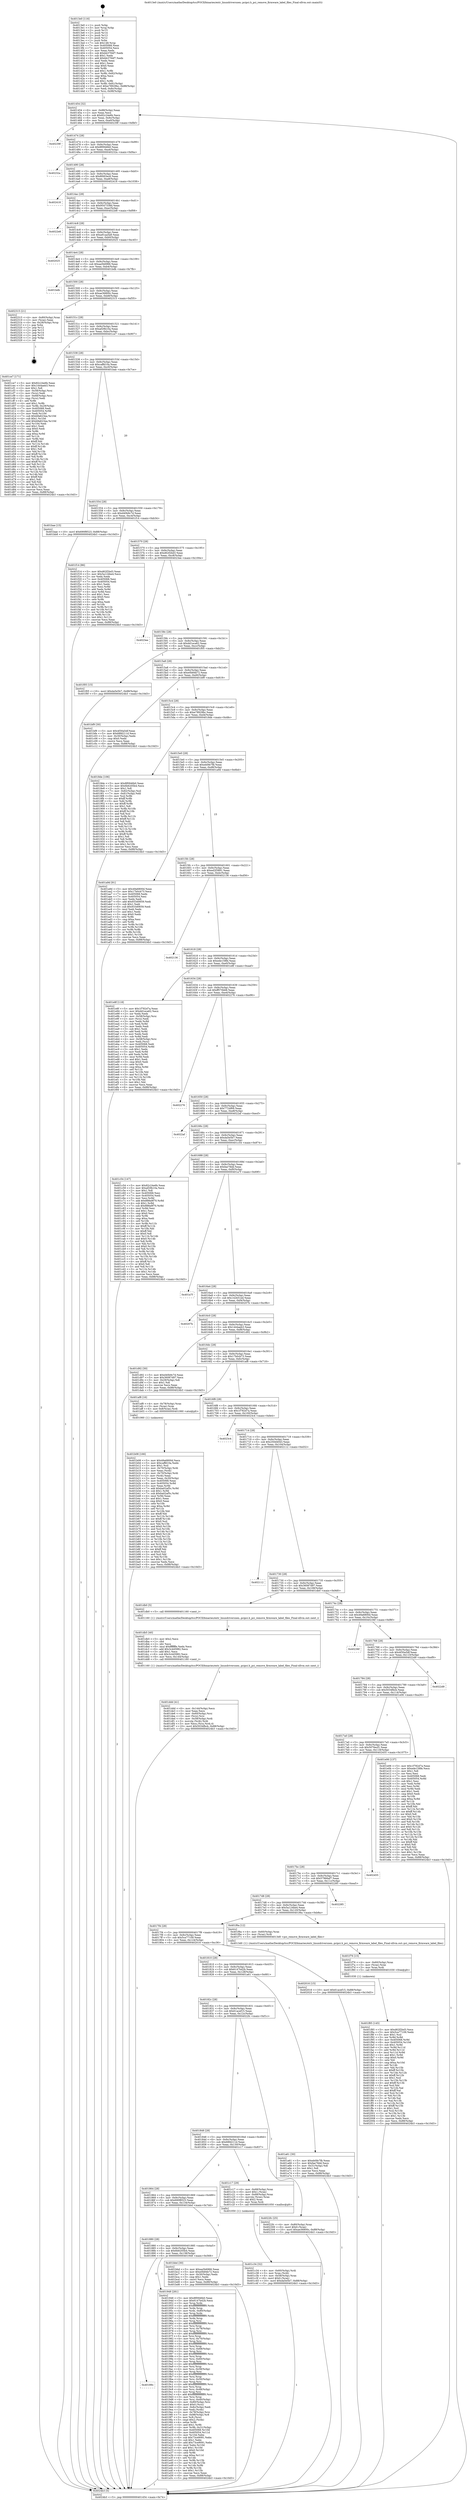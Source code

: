 digraph "0x4013e0" {
  label = "0x4013e0 (/mnt/c/Users/mathe/Desktop/tcc/POCII/binaries/extr_linuxdriversxen..pcipci.h_pci_remove_firmware_label_files_Final-ollvm.out::main(0))"
  labelloc = "t"
  node[shape=record]

  Entry [label="",width=0.3,height=0.3,shape=circle,fillcolor=black,style=filled]
  "0x401454" [label="{
     0x401454 [32]\l
     | [instrs]\l
     &nbsp;&nbsp;0x401454 \<+6\>: mov -0x88(%rbp),%eax\l
     &nbsp;&nbsp;0x40145a \<+2\>: mov %eax,%ecx\l
     &nbsp;&nbsp;0x40145c \<+6\>: sub $0x82c24e6b,%ecx\l
     &nbsp;&nbsp;0x401462 \<+6\>: mov %eax,-0x9c(%rbp)\l
     &nbsp;&nbsp;0x401468 \<+6\>: mov %ecx,-0xa0(%rbp)\l
     &nbsp;&nbsp;0x40146e \<+6\>: je 000000000040239f \<main+0xfbf\>\l
  }"]
  "0x40239f" [label="{
     0x40239f\l
  }", style=dashed]
  "0x401474" [label="{
     0x401474 [28]\l
     | [instrs]\l
     &nbsp;&nbsp;0x401474 \<+5\>: jmp 0000000000401479 \<main+0x99\>\l
     &nbsp;&nbsp;0x401479 \<+6\>: mov -0x9c(%rbp),%eax\l
     &nbsp;&nbsp;0x40147f \<+5\>: sub $0x8f0946b0,%eax\l
     &nbsp;&nbsp;0x401484 \<+6\>: mov %eax,-0xa4(%rbp)\l
     &nbsp;&nbsp;0x40148a \<+6\>: je 000000000040232a \<main+0xf4a\>\l
  }"]
  Exit [label="",width=0.3,height=0.3,shape=circle,fillcolor=black,style=filled,peripheries=2]
  "0x40232a" [label="{
     0x40232a\l
  }", style=dashed]
  "0x401490" [label="{
     0x401490 [28]\l
     | [instrs]\l
     &nbsp;&nbsp;0x401490 \<+5\>: jmp 0000000000401495 \<main+0xb5\>\l
     &nbsp;&nbsp;0x401495 \<+6\>: mov -0x9c(%rbp),%eax\l
     &nbsp;&nbsp;0x40149b \<+5\>: sub $0x8f493ec6,%eax\l
     &nbsp;&nbsp;0x4014a0 \<+6\>: mov %eax,-0xa8(%rbp)\l
     &nbsp;&nbsp;0x4014a6 \<+6\>: je 0000000000402418 \<main+0x1038\>\l
  }"]
  "0x401f85" [label="{
     0x401f85 [145]\l
     | [instrs]\l
     &nbsp;&nbsp;0x401f85 \<+5\>: mov $0xd62f2bd3,%ecx\l
     &nbsp;&nbsp;0x401f8a \<+5\>: mov $0x5ca77109,%edx\l
     &nbsp;&nbsp;0x401f8f \<+3\>: mov $0x1,%sil\l
     &nbsp;&nbsp;0x401f92 \<+3\>: xor %r8d,%r8d\l
     &nbsp;&nbsp;0x401f95 \<+8\>: mov 0x405068,%r9d\l
     &nbsp;&nbsp;0x401f9d \<+8\>: mov 0x405054,%r10d\l
     &nbsp;&nbsp;0x401fa5 \<+4\>: sub $0x1,%r8d\l
     &nbsp;&nbsp;0x401fa9 \<+3\>: mov %r9d,%r11d\l
     &nbsp;&nbsp;0x401fac \<+3\>: add %r8d,%r11d\l
     &nbsp;&nbsp;0x401faf \<+4\>: imul %r11d,%r9d\l
     &nbsp;&nbsp;0x401fb3 \<+4\>: and $0x1,%r9d\l
     &nbsp;&nbsp;0x401fb7 \<+4\>: cmp $0x0,%r9d\l
     &nbsp;&nbsp;0x401fbb \<+3\>: sete %bl\l
     &nbsp;&nbsp;0x401fbe \<+4\>: cmp $0xa,%r10d\l
     &nbsp;&nbsp;0x401fc2 \<+4\>: setl %r14b\l
     &nbsp;&nbsp;0x401fc6 \<+3\>: mov %bl,%r15b\l
     &nbsp;&nbsp;0x401fc9 \<+4\>: xor $0xff,%r15b\l
     &nbsp;&nbsp;0x401fcd \<+3\>: mov %r14b,%r12b\l
     &nbsp;&nbsp;0x401fd0 \<+4\>: xor $0xff,%r12b\l
     &nbsp;&nbsp;0x401fd4 \<+4\>: xor $0x1,%sil\l
     &nbsp;&nbsp;0x401fd8 \<+3\>: mov %r15b,%r13b\l
     &nbsp;&nbsp;0x401fdb \<+4\>: and $0xff,%r13b\l
     &nbsp;&nbsp;0x401fdf \<+3\>: and %sil,%bl\l
     &nbsp;&nbsp;0x401fe2 \<+3\>: mov %r12b,%al\l
     &nbsp;&nbsp;0x401fe5 \<+2\>: and $0xff,%al\l
     &nbsp;&nbsp;0x401fe7 \<+3\>: and %sil,%r14b\l
     &nbsp;&nbsp;0x401fea \<+3\>: or %bl,%r13b\l
     &nbsp;&nbsp;0x401fed \<+3\>: or %r14b,%al\l
     &nbsp;&nbsp;0x401ff0 \<+3\>: xor %al,%r13b\l
     &nbsp;&nbsp;0x401ff3 \<+3\>: or %r12b,%r15b\l
     &nbsp;&nbsp;0x401ff6 \<+4\>: xor $0xff,%r15b\l
     &nbsp;&nbsp;0x401ffa \<+4\>: or $0x1,%sil\l
     &nbsp;&nbsp;0x401ffe \<+3\>: and %sil,%r15b\l
     &nbsp;&nbsp;0x402001 \<+3\>: or %r15b,%r13b\l
     &nbsp;&nbsp;0x402004 \<+4\>: test $0x1,%r13b\l
     &nbsp;&nbsp;0x402008 \<+3\>: cmovne %edx,%ecx\l
     &nbsp;&nbsp;0x40200b \<+6\>: mov %ecx,-0x88(%rbp)\l
     &nbsp;&nbsp;0x402011 \<+5\>: jmp 00000000004024b3 \<main+0x10d3\>\l
  }"]
  "0x402418" [label="{
     0x402418\l
  }", style=dashed]
  "0x4014ac" [label="{
     0x4014ac [28]\l
     | [instrs]\l
     &nbsp;&nbsp;0x4014ac \<+5\>: jmp 00000000004014b1 \<main+0xd1\>\l
     &nbsp;&nbsp;0x4014b1 \<+6\>: mov -0x9c(%rbp),%eax\l
     &nbsp;&nbsp;0x4014b7 \<+5\>: sub $0x9547338d,%eax\l
     &nbsp;&nbsp;0x4014bc \<+6\>: mov %eax,-0xac(%rbp)\l
     &nbsp;&nbsp;0x4014c2 \<+6\>: je 00000000004022e8 \<main+0xf08\>\l
  }"]
  "0x401f76" [label="{
     0x401f76 [15]\l
     | [instrs]\l
     &nbsp;&nbsp;0x401f76 \<+4\>: mov -0x60(%rbp),%rax\l
     &nbsp;&nbsp;0x401f7a \<+3\>: mov (%rax),%rax\l
     &nbsp;&nbsp;0x401f7d \<+3\>: mov %rax,%rdi\l
     &nbsp;&nbsp;0x401f80 \<+5\>: call 0000000000401030 \<free@plt\>\l
     | [calls]\l
     &nbsp;&nbsp;0x401030 \{1\} (unknown)\l
  }"]
  "0x4022e8" [label="{
     0x4022e8\l
  }", style=dashed]
  "0x4014c8" [label="{
     0x4014c8 [28]\l
     | [instrs]\l
     &nbsp;&nbsp;0x4014c8 \<+5\>: jmp 00000000004014cd \<main+0xed\>\l
     &nbsp;&nbsp;0x4014cd \<+6\>: mov -0x9c(%rbp),%eax\l
     &nbsp;&nbsp;0x4014d3 \<+5\>: sub $0xa91aa5a9,%eax\l
     &nbsp;&nbsp;0x4014d8 \<+6\>: mov %eax,-0xb0(%rbp)\l
     &nbsp;&nbsp;0x4014de \<+6\>: je 0000000000402025 \<main+0xc45\>\l
  }"]
  "0x401ddd" [label="{
     0x401ddd [41]\l
     | [instrs]\l
     &nbsp;&nbsp;0x401ddd \<+6\>: mov -0x144(%rbp),%ecx\l
     &nbsp;&nbsp;0x401de3 \<+3\>: imul %eax,%ecx\l
     &nbsp;&nbsp;0x401de6 \<+4\>: mov -0x60(%rbp),%rsi\l
     &nbsp;&nbsp;0x401dea \<+3\>: mov (%rsi),%rsi\l
     &nbsp;&nbsp;0x401ded \<+4\>: mov -0x58(%rbp),%rdi\l
     &nbsp;&nbsp;0x401df1 \<+3\>: movslq (%rdi),%rdi\l
     &nbsp;&nbsp;0x401df4 \<+3\>: mov %ecx,(%rsi,%rdi,4)\l
     &nbsp;&nbsp;0x401df7 \<+10\>: movl $0x5034fbcb,-0x88(%rbp)\l
     &nbsp;&nbsp;0x401e01 \<+5\>: jmp 00000000004024b3 \<main+0x10d3\>\l
  }"]
  "0x402025" [label="{
     0x402025\l
  }", style=dashed]
  "0x4014e4" [label="{
     0x4014e4 [28]\l
     | [instrs]\l
     &nbsp;&nbsp;0x4014e4 \<+5\>: jmp 00000000004014e9 \<main+0x109\>\l
     &nbsp;&nbsp;0x4014e9 \<+6\>: mov -0x9c(%rbp),%eax\l
     &nbsp;&nbsp;0x4014ef \<+5\>: sub $0xaa5b6966,%eax\l
     &nbsp;&nbsp;0x4014f4 \<+6\>: mov %eax,-0xb4(%rbp)\l
     &nbsp;&nbsp;0x4014fa \<+6\>: je 0000000000401bdb \<main+0x7fb\>\l
  }"]
  "0x401db5" [label="{
     0x401db5 [40]\l
     | [instrs]\l
     &nbsp;&nbsp;0x401db5 \<+5\>: mov $0x2,%ecx\l
     &nbsp;&nbsp;0x401dba \<+1\>: cltd\l
     &nbsp;&nbsp;0x401dbb \<+2\>: idiv %ecx\l
     &nbsp;&nbsp;0x401dbd \<+6\>: imul $0xfffffffe,%edx,%ecx\l
     &nbsp;&nbsp;0x401dc3 \<+6\>: add $0x3c445982,%ecx\l
     &nbsp;&nbsp;0x401dc9 \<+3\>: add $0x1,%ecx\l
     &nbsp;&nbsp;0x401dcc \<+6\>: sub $0x3c445982,%ecx\l
     &nbsp;&nbsp;0x401dd2 \<+6\>: mov %ecx,-0x144(%rbp)\l
     &nbsp;&nbsp;0x401dd8 \<+5\>: call 0000000000401160 \<next_i\>\l
     | [calls]\l
     &nbsp;&nbsp;0x401160 \{1\} (/mnt/c/Users/mathe/Desktop/tcc/POCII/binaries/extr_linuxdriversxen..pcipci.h_pci_remove_firmware_label_files_Final-ollvm.out::next_i)\l
  }"]
  "0x401bdb" [label="{
     0x401bdb\l
  }", style=dashed]
  "0x401500" [label="{
     0x401500 [28]\l
     | [instrs]\l
     &nbsp;&nbsp;0x401500 \<+5\>: jmp 0000000000401505 \<main+0x125\>\l
     &nbsp;&nbsp;0x401505 \<+6\>: mov -0x9c(%rbp),%eax\l
     &nbsp;&nbsp;0x40150b \<+5\>: sub $0xae36800c,%eax\l
     &nbsp;&nbsp;0x401510 \<+6\>: mov %eax,-0xb8(%rbp)\l
     &nbsp;&nbsp;0x401516 \<+6\>: je 0000000000402315 \<main+0xf35\>\l
  }"]
  "0x401c34" [label="{
     0x401c34 [32]\l
     | [instrs]\l
     &nbsp;&nbsp;0x401c34 \<+4\>: mov -0x60(%rbp),%rdi\l
     &nbsp;&nbsp;0x401c38 \<+3\>: mov %rax,(%rdi)\l
     &nbsp;&nbsp;0x401c3b \<+4\>: mov -0x58(%rbp),%rax\l
     &nbsp;&nbsp;0x401c3f \<+6\>: movl $0x0,(%rax)\l
     &nbsp;&nbsp;0x401c45 \<+10\>: movl $0xda5e5b7,-0x88(%rbp)\l
     &nbsp;&nbsp;0x401c4f \<+5\>: jmp 00000000004024b3 \<main+0x10d3\>\l
  }"]
  "0x402315" [label="{
     0x402315 [21]\l
     | [instrs]\l
     &nbsp;&nbsp;0x402315 \<+4\>: mov -0x80(%rbp),%rax\l
     &nbsp;&nbsp;0x402319 \<+2\>: mov (%rax),%eax\l
     &nbsp;&nbsp;0x40231b \<+4\>: lea -0x28(%rbp),%rsp\l
     &nbsp;&nbsp;0x40231f \<+1\>: pop %rbx\l
     &nbsp;&nbsp;0x402320 \<+2\>: pop %r12\l
     &nbsp;&nbsp;0x402322 \<+2\>: pop %r13\l
     &nbsp;&nbsp;0x402324 \<+2\>: pop %r14\l
     &nbsp;&nbsp;0x402326 \<+2\>: pop %r15\l
     &nbsp;&nbsp;0x402328 \<+1\>: pop %rbp\l
     &nbsp;&nbsp;0x402329 \<+1\>: ret\l
  }"]
  "0x40151c" [label="{
     0x40151c [28]\l
     | [instrs]\l
     &nbsp;&nbsp;0x40151c \<+5\>: jmp 0000000000401521 \<main+0x141\>\l
     &nbsp;&nbsp;0x401521 \<+6\>: mov -0x9c(%rbp),%eax\l
     &nbsp;&nbsp;0x401527 \<+5\>: sub $0xaf29b10a,%eax\l
     &nbsp;&nbsp;0x40152c \<+6\>: mov %eax,-0xbc(%rbp)\l
     &nbsp;&nbsp;0x401532 \<+6\>: je 0000000000401ce7 \<main+0x907\>\l
  }"]
  "0x401b08" [label="{
     0x401b08 [166]\l
     | [instrs]\l
     &nbsp;&nbsp;0x401b08 \<+5\>: mov $0x49a6800d,%ecx\l
     &nbsp;&nbsp;0x401b0d \<+5\>: mov $0xcaffd10a,%edx\l
     &nbsp;&nbsp;0x401b12 \<+3\>: mov $0x1,%sil\l
     &nbsp;&nbsp;0x401b15 \<+4\>: mov -0x70(%rbp),%rdi\l
     &nbsp;&nbsp;0x401b19 \<+2\>: mov %eax,(%rdi)\l
     &nbsp;&nbsp;0x401b1b \<+4\>: mov -0x70(%rbp),%rdi\l
     &nbsp;&nbsp;0x401b1f \<+2\>: mov (%rdi),%eax\l
     &nbsp;&nbsp;0x401b21 \<+3\>: mov %eax,-0x30(%rbp)\l
     &nbsp;&nbsp;0x401b24 \<+7\>: mov 0x405068,%eax\l
     &nbsp;&nbsp;0x401b2b \<+8\>: mov 0x405054,%r8d\l
     &nbsp;&nbsp;0x401b33 \<+3\>: mov %eax,%r9d\l
     &nbsp;&nbsp;0x401b36 \<+7\>: add $0xba02af5c,%r9d\l
     &nbsp;&nbsp;0x401b3d \<+4\>: sub $0x1,%r9d\l
     &nbsp;&nbsp;0x401b41 \<+7\>: sub $0xba02af5c,%r9d\l
     &nbsp;&nbsp;0x401b48 \<+4\>: imul %r9d,%eax\l
     &nbsp;&nbsp;0x401b4c \<+3\>: and $0x1,%eax\l
     &nbsp;&nbsp;0x401b4f \<+3\>: cmp $0x0,%eax\l
     &nbsp;&nbsp;0x401b52 \<+4\>: sete %r10b\l
     &nbsp;&nbsp;0x401b56 \<+4\>: cmp $0xa,%r8d\l
     &nbsp;&nbsp;0x401b5a \<+4\>: setl %r11b\l
     &nbsp;&nbsp;0x401b5e \<+3\>: mov %r10b,%bl\l
     &nbsp;&nbsp;0x401b61 \<+3\>: xor $0xff,%bl\l
     &nbsp;&nbsp;0x401b64 \<+3\>: mov %r11b,%r14b\l
     &nbsp;&nbsp;0x401b67 \<+4\>: xor $0xff,%r14b\l
     &nbsp;&nbsp;0x401b6b \<+4\>: xor $0x0,%sil\l
     &nbsp;&nbsp;0x401b6f \<+3\>: mov %bl,%r15b\l
     &nbsp;&nbsp;0x401b72 \<+4\>: and $0x0,%r15b\l
     &nbsp;&nbsp;0x401b76 \<+3\>: and %sil,%r10b\l
     &nbsp;&nbsp;0x401b79 \<+3\>: mov %r14b,%r12b\l
     &nbsp;&nbsp;0x401b7c \<+4\>: and $0x0,%r12b\l
     &nbsp;&nbsp;0x401b80 \<+3\>: and %sil,%r11b\l
     &nbsp;&nbsp;0x401b83 \<+3\>: or %r10b,%r15b\l
     &nbsp;&nbsp;0x401b86 \<+3\>: or %r11b,%r12b\l
     &nbsp;&nbsp;0x401b89 \<+3\>: xor %r12b,%r15b\l
     &nbsp;&nbsp;0x401b8c \<+3\>: or %r14b,%bl\l
     &nbsp;&nbsp;0x401b8f \<+3\>: xor $0xff,%bl\l
     &nbsp;&nbsp;0x401b92 \<+4\>: or $0x0,%sil\l
     &nbsp;&nbsp;0x401b96 \<+3\>: and %sil,%bl\l
     &nbsp;&nbsp;0x401b99 \<+3\>: or %bl,%r15b\l
     &nbsp;&nbsp;0x401b9c \<+4\>: test $0x1,%r15b\l
     &nbsp;&nbsp;0x401ba0 \<+3\>: cmovne %edx,%ecx\l
     &nbsp;&nbsp;0x401ba3 \<+6\>: mov %ecx,-0x88(%rbp)\l
     &nbsp;&nbsp;0x401ba9 \<+5\>: jmp 00000000004024b3 \<main+0x10d3\>\l
  }"]
  "0x401ce7" [label="{
     0x401ce7 [171]\l
     | [instrs]\l
     &nbsp;&nbsp;0x401ce7 \<+5\>: mov $0x82c24e6b,%eax\l
     &nbsp;&nbsp;0x401cec \<+5\>: mov $0x1444aeb3,%ecx\l
     &nbsp;&nbsp;0x401cf1 \<+2\>: mov $0x1,%dl\l
     &nbsp;&nbsp;0x401cf3 \<+4\>: mov -0x58(%rbp),%rsi\l
     &nbsp;&nbsp;0x401cf7 \<+2\>: mov (%rsi),%edi\l
     &nbsp;&nbsp;0x401cf9 \<+4\>: mov -0x68(%rbp),%rsi\l
     &nbsp;&nbsp;0x401cfd \<+2\>: cmp (%rsi),%edi\l
     &nbsp;&nbsp;0x401cff \<+4\>: setl %r8b\l
     &nbsp;&nbsp;0x401d03 \<+4\>: and $0x1,%r8b\l
     &nbsp;&nbsp;0x401d07 \<+4\>: mov %r8b,-0x29(%rbp)\l
     &nbsp;&nbsp;0x401d0b \<+7\>: mov 0x405068,%edi\l
     &nbsp;&nbsp;0x401d12 \<+8\>: mov 0x405054,%r9d\l
     &nbsp;&nbsp;0x401d1a \<+3\>: mov %edi,%r10d\l
     &nbsp;&nbsp;0x401d1d \<+7\>: sub $0xb9a623ea,%r10d\l
     &nbsp;&nbsp;0x401d24 \<+4\>: sub $0x1,%r10d\l
     &nbsp;&nbsp;0x401d28 \<+7\>: add $0xb9a623ea,%r10d\l
     &nbsp;&nbsp;0x401d2f \<+4\>: imul %r10d,%edi\l
     &nbsp;&nbsp;0x401d33 \<+3\>: and $0x1,%edi\l
     &nbsp;&nbsp;0x401d36 \<+3\>: cmp $0x0,%edi\l
     &nbsp;&nbsp;0x401d39 \<+4\>: sete %r8b\l
     &nbsp;&nbsp;0x401d3d \<+4\>: cmp $0xa,%r9d\l
     &nbsp;&nbsp;0x401d41 \<+4\>: setl %r11b\l
     &nbsp;&nbsp;0x401d45 \<+3\>: mov %r8b,%bl\l
     &nbsp;&nbsp;0x401d48 \<+3\>: xor $0xff,%bl\l
     &nbsp;&nbsp;0x401d4b \<+3\>: mov %r11b,%r14b\l
     &nbsp;&nbsp;0x401d4e \<+4\>: xor $0xff,%r14b\l
     &nbsp;&nbsp;0x401d52 \<+3\>: xor $0x1,%dl\l
     &nbsp;&nbsp;0x401d55 \<+3\>: mov %bl,%r15b\l
     &nbsp;&nbsp;0x401d58 \<+4\>: and $0xff,%r15b\l
     &nbsp;&nbsp;0x401d5c \<+3\>: and %dl,%r8b\l
     &nbsp;&nbsp;0x401d5f \<+3\>: mov %r14b,%r12b\l
     &nbsp;&nbsp;0x401d62 \<+4\>: and $0xff,%r12b\l
     &nbsp;&nbsp;0x401d66 \<+3\>: and %dl,%r11b\l
     &nbsp;&nbsp;0x401d69 \<+3\>: or %r8b,%r15b\l
     &nbsp;&nbsp;0x401d6c \<+3\>: or %r11b,%r12b\l
     &nbsp;&nbsp;0x401d6f \<+3\>: xor %r12b,%r15b\l
     &nbsp;&nbsp;0x401d72 \<+3\>: or %r14b,%bl\l
     &nbsp;&nbsp;0x401d75 \<+3\>: xor $0xff,%bl\l
     &nbsp;&nbsp;0x401d78 \<+3\>: or $0x1,%dl\l
     &nbsp;&nbsp;0x401d7b \<+2\>: and %dl,%bl\l
     &nbsp;&nbsp;0x401d7d \<+3\>: or %bl,%r15b\l
     &nbsp;&nbsp;0x401d80 \<+4\>: test $0x1,%r15b\l
     &nbsp;&nbsp;0x401d84 \<+3\>: cmovne %ecx,%eax\l
     &nbsp;&nbsp;0x401d87 \<+6\>: mov %eax,-0x88(%rbp)\l
     &nbsp;&nbsp;0x401d8d \<+5\>: jmp 00000000004024b3 \<main+0x10d3\>\l
  }"]
  "0x401538" [label="{
     0x401538 [28]\l
     | [instrs]\l
     &nbsp;&nbsp;0x401538 \<+5\>: jmp 000000000040153d \<main+0x15d\>\l
     &nbsp;&nbsp;0x40153d \<+6\>: mov -0x9c(%rbp),%eax\l
     &nbsp;&nbsp;0x401543 \<+5\>: sub $0xcaffd10a,%eax\l
     &nbsp;&nbsp;0x401548 \<+6\>: mov %eax,-0xc0(%rbp)\l
     &nbsp;&nbsp;0x40154e \<+6\>: je 0000000000401bae \<main+0x7ce\>\l
  }"]
  "0x40189c" [label="{
     0x40189c\l
  }", style=dashed]
  "0x401bae" [label="{
     0x401bae [15]\l
     | [instrs]\l
     &nbsp;&nbsp;0x401bae \<+10\>: movl $0x690f8523,-0x88(%rbp)\l
     &nbsp;&nbsp;0x401bb8 \<+5\>: jmp 00000000004024b3 \<main+0x10d3\>\l
  }"]
  "0x401554" [label="{
     0x401554 [28]\l
     | [instrs]\l
     &nbsp;&nbsp;0x401554 \<+5\>: jmp 0000000000401559 \<main+0x179\>\l
     &nbsp;&nbsp;0x401559 \<+6\>: mov -0x9c(%rbp),%eax\l
     &nbsp;&nbsp;0x40155f \<+5\>: sub $0xd40b9c7d,%eax\l
     &nbsp;&nbsp;0x401564 \<+6\>: mov %eax,-0xc4(%rbp)\l
     &nbsp;&nbsp;0x40156a \<+6\>: je 0000000000401f14 \<main+0xb34\>\l
  }"]
  "0x401948" [label="{
     0x401948 [281]\l
     | [instrs]\l
     &nbsp;&nbsp;0x401948 \<+5\>: mov $0x8f0946b0,%eax\l
     &nbsp;&nbsp;0x40194d \<+5\>: mov $0x6147b42b,%ecx\l
     &nbsp;&nbsp;0x401952 \<+3\>: mov %rsp,%rdx\l
     &nbsp;&nbsp;0x401955 \<+4\>: add $0xfffffffffffffff0,%rdx\l
     &nbsp;&nbsp;0x401959 \<+3\>: mov %rdx,%rsp\l
     &nbsp;&nbsp;0x40195c \<+4\>: mov %rdx,-0x80(%rbp)\l
     &nbsp;&nbsp;0x401960 \<+3\>: mov %rsp,%rdx\l
     &nbsp;&nbsp;0x401963 \<+4\>: add $0xfffffffffffffff0,%rdx\l
     &nbsp;&nbsp;0x401967 \<+3\>: mov %rdx,%rsp\l
     &nbsp;&nbsp;0x40196a \<+3\>: mov %rsp,%rsi\l
     &nbsp;&nbsp;0x40196d \<+4\>: add $0xfffffffffffffff0,%rsi\l
     &nbsp;&nbsp;0x401971 \<+3\>: mov %rsi,%rsp\l
     &nbsp;&nbsp;0x401974 \<+4\>: mov %rsi,-0x78(%rbp)\l
     &nbsp;&nbsp;0x401978 \<+3\>: mov %rsp,%rsi\l
     &nbsp;&nbsp;0x40197b \<+4\>: add $0xfffffffffffffff0,%rsi\l
     &nbsp;&nbsp;0x40197f \<+3\>: mov %rsi,%rsp\l
     &nbsp;&nbsp;0x401982 \<+4\>: mov %rsi,-0x70(%rbp)\l
     &nbsp;&nbsp;0x401986 \<+3\>: mov %rsp,%rsi\l
     &nbsp;&nbsp;0x401989 \<+4\>: add $0xfffffffffffffff0,%rsi\l
     &nbsp;&nbsp;0x40198d \<+3\>: mov %rsi,%rsp\l
     &nbsp;&nbsp;0x401990 \<+4\>: mov %rsi,-0x68(%rbp)\l
     &nbsp;&nbsp;0x401994 \<+3\>: mov %rsp,%rsi\l
     &nbsp;&nbsp;0x401997 \<+4\>: add $0xfffffffffffffff0,%rsi\l
     &nbsp;&nbsp;0x40199b \<+3\>: mov %rsi,%rsp\l
     &nbsp;&nbsp;0x40199e \<+4\>: mov %rsi,-0x60(%rbp)\l
     &nbsp;&nbsp;0x4019a2 \<+3\>: mov %rsp,%rsi\l
     &nbsp;&nbsp;0x4019a5 \<+4\>: add $0xfffffffffffffff0,%rsi\l
     &nbsp;&nbsp;0x4019a9 \<+3\>: mov %rsi,%rsp\l
     &nbsp;&nbsp;0x4019ac \<+4\>: mov %rsi,-0x58(%rbp)\l
     &nbsp;&nbsp;0x4019b0 \<+3\>: mov %rsp,%rsi\l
     &nbsp;&nbsp;0x4019b3 \<+4\>: add $0xfffffffffffffff0,%rsi\l
     &nbsp;&nbsp;0x4019b7 \<+3\>: mov %rsi,%rsp\l
     &nbsp;&nbsp;0x4019ba \<+4\>: mov %rsi,-0x50(%rbp)\l
     &nbsp;&nbsp;0x4019be \<+3\>: mov %rsp,%rsi\l
     &nbsp;&nbsp;0x4019c1 \<+4\>: add $0xfffffffffffffff0,%rsi\l
     &nbsp;&nbsp;0x4019c5 \<+3\>: mov %rsi,%rsp\l
     &nbsp;&nbsp;0x4019c8 \<+4\>: mov %rsi,-0x48(%rbp)\l
     &nbsp;&nbsp;0x4019cc \<+3\>: mov %rsp,%rsi\l
     &nbsp;&nbsp;0x4019cf \<+4\>: add $0xfffffffffffffff0,%rsi\l
     &nbsp;&nbsp;0x4019d3 \<+3\>: mov %rsi,%rsp\l
     &nbsp;&nbsp;0x4019d6 \<+4\>: mov %rsi,-0x40(%rbp)\l
     &nbsp;&nbsp;0x4019da \<+4\>: mov -0x80(%rbp),%rsi\l
     &nbsp;&nbsp;0x4019de \<+6\>: movl $0x0,(%rsi)\l
     &nbsp;&nbsp;0x4019e4 \<+6\>: mov -0x8c(%rbp),%edi\l
     &nbsp;&nbsp;0x4019ea \<+2\>: mov %edi,(%rdx)\l
     &nbsp;&nbsp;0x4019ec \<+4\>: mov -0x78(%rbp),%rsi\l
     &nbsp;&nbsp;0x4019f0 \<+7\>: mov -0x98(%rbp),%r8\l
     &nbsp;&nbsp;0x4019f7 \<+3\>: mov %r8,(%rsi)\l
     &nbsp;&nbsp;0x4019fa \<+3\>: cmpl $0x2,(%rdx)\l
     &nbsp;&nbsp;0x4019fd \<+4\>: setne %r9b\l
     &nbsp;&nbsp;0x401a01 \<+4\>: and $0x1,%r9b\l
     &nbsp;&nbsp;0x401a05 \<+4\>: mov %r9b,-0x31(%rbp)\l
     &nbsp;&nbsp;0x401a09 \<+8\>: mov 0x405068,%r10d\l
     &nbsp;&nbsp;0x401a11 \<+8\>: mov 0x405054,%r11d\l
     &nbsp;&nbsp;0x401a19 \<+3\>: mov %r10d,%ebx\l
     &nbsp;&nbsp;0x401a1c \<+6\>: sub $0x73ce9091,%ebx\l
     &nbsp;&nbsp;0x401a22 \<+3\>: sub $0x1,%ebx\l
     &nbsp;&nbsp;0x401a25 \<+6\>: add $0x73ce9091,%ebx\l
     &nbsp;&nbsp;0x401a2b \<+4\>: imul %ebx,%r10d\l
     &nbsp;&nbsp;0x401a2f \<+4\>: and $0x1,%r10d\l
     &nbsp;&nbsp;0x401a33 \<+4\>: cmp $0x0,%r10d\l
     &nbsp;&nbsp;0x401a37 \<+4\>: sete %r9b\l
     &nbsp;&nbsp;0x401a3b \<+4\>: cmp $0xa,%r11d\l
     &nbsp;&nbsp;0x401a3f \<+4\>: setl %r14b\l
     &nbsp;&nbsp;0x401a43 \<+3\>: mov %r9b,%r15b\l
     &nbsp;&nbsp;0x401a46 \<+3\>: and %r14b,%r15b\l
     &nbsp;&nbsp;0x401a49 \<+3\>: xor %r14b,%r9b\l
     &nbsp;&nbsp;0x401a4c \<+3\>: or %r9b,%r15b\l
     &nbsp;&nbsp;0x401a4f \<+4\>: test $0x1,%r15b\l
     &nbsp;&nbsp;0x401a53 \<+3\>: cmovne %ecx,%eax\l
     &nbsp;&nbsp;0x401a56 \<+6\>: mov %eax,-0x88(%rbp)\l
     &nbsp;&nbsp;0x401a5c \<+5\>: jmp 00000000004024b3 \<main+0x10d3\>\l
  }"]
  "0x401f14" [label="{
     0x401f14 [86]\l
     | [instrs]\l
     &nbsp;&nbsp;0x401f14 \<+5\>: mov $0xd62f2bd3,%eax\l
     &nbsp;&nbsp;0x401f19 \<+5\>: mov $0x5a124be4,%ecx\l
     &nbsp;&nbsp;0x401f1e \<+2\>: xor %edx,%edx\l
     &nbsp;&nbsp;0x401f20 \<+7\>: mov 0x405068,%esi\l
     &nbsp;&nbsp;0x401f27 \<+7\>: mov 0x405054,%edi\l
     &nbsp;&nbsp;0x401f2e \<+3\>: sub $0x1,%edx\l
     &nbsp;&nbsp;0x401f31 \<+3\>: mov %esi,%r8d\l
     &nbsp;&nbsp;0x401f34 \<+3\>: add %edx,%r8d\l
     &nbsp;&nbsp;0x401f37 \<+4\>: imul %r8d,%esi\l
     &nbsp;&nbsp;0x401f3b \<+3\>: and $0x1,%esi\l
     &nbsp;&nbsp;0x401f3e \<+3\>: cmp $0x0,%esi\l
     &nbsp;&nbsp;0x401f41 \<+4\>: sete %r9b\l
     &nbsp;&nbsp;0x401f45 \<+3\>: cmp $0xa,%edi\l
     &nbsp;&nbsp;0x401f48 \<+4\>: setl %r10b\l
     &nbsp;&nbsp;0x401f4c \<+3\>: mov %r9b,%r11b\l
     &nbsp;&nbsp;0x401f4f \<+3\>: and %r10b,%r11b\l
     &nbsp;&nbsp;0x401f52 \<+3\>: xor %r10b,%r9b\l
     &nbsp;&nbsp;0x401f55 \<+3\>: or %r9b,%r11b\l
     &nbsp;&nbsp;0x401f58 \<+4\>: test $0x1,%r11b\l
     &nbsp;&nbsp;0x401f5c \<+3\>: cmovne %ecx,%eax\l
     &nbsp;&nbsp;0x401f5f \<+6\>: mov %eax,-0x88(%rbp)\l
     &nbsp;&nbsp;0x401f65 \<+5\>: jmp 00000000004024b3 \<main+0x10d3\>\l
  }"]
  "0x401570" [label="{
     0x401570 [28]\l
     | [instrs]\l
     &nbsp;&nbsp;0x401570 \<+5\>: jmp 0000000000401575 \<main+0x195\>\l
     &nbsp;&nbsp;0x401575 \<+6\>: mov -0x9c(%rbp),%eax\l
     &nbsp;&nbsp;0x40157b \<+5\>: sub $0xd62f2bd3,%eax\l
     &nbsp;&nbsp;0x401580 \<+6\>: mov %eax,-0xc8(%rbp)\l
     &nbsp;&nbsp;0x401586 \<+6\>: je 00000000004023ee \<main+0x100e\>\l
  }"]
  "0x401880" [label="{
     0x401880 [28]\l
     | [instrs]\l
     &nbsp;&nbsp;0x401880 \<+5\>: jmp 0000000000401885 \<main+0x4a5\>\l
     &nbsp;&nbsp;0x401885 \<+6\>: mov -0x9c(%rbp),%eax\l
     &nbsp;&nbsp;0x40188b \<+5\>: sub $0x6b6205b4,%eax\l
     &nbsp;&nbsp;0x401890 \<+6\>: mov %eax,-0x138(%rbp)\l
     &nbsp;&nbsp;0x401896 \<+6\>: je 0000000000401948 \<main+0x568\>\l
  }"]
  "0x4023ee" [label="{
     0x4023ee\l
  }", style=dashed]
  "0x40158c" [label="{
     0x40158c [28]\l
     | [instrs]\l
     &nbsp;&nbsp;0x40158c \<+5\>: jmp 0000000000401591 \<main+0x1b1\>\l
     &nbsp;&nbsp;0x401591 \<+6\>: mov -0x9c(%rbp),%eax\l
     &nbsp;&nbsp;0x401597 \<+5\>: sub $0xdd1eca62,%eax\l
     &nbsp;&nbsp;0x40159c \<+6\>: mov %eax,-0xcc(%rbp)\l
     &nbsp;&nbsp;0x4015a2 \<+6\>: je 0000000000401f05 \<main+0xb25\>\l
  }"]
  "0x401bbd" [label="{
     0x401bbd [30]\l
     | [instrs]\l
     &nbsp;&nbsp;0x401bbd \<+5\>: mov $0xaa5b6966,%eax\l
     &nbsp;&nbsp;0x401bc2 \<+5\>: mov $0xe0b84b72,%ecx\l
     &nbsp;&nbsp;0x401bc7 \<+3\>: mov -0x30(%rbp),%edx\l
     &nbsp;&nbsp;0x401bca \<+3\>: cmp $0x1,%edx\l
     &nbsp;&nbsp;0x401bcd \<+3\>: cmovl %ecx,%eax\l
     &nbsp;&nbsp;0x401bd0 \<+6\>: mov %eax,-0x88(%rbp)\l
     &nbsp;&nbsp;0x401bd6 \<+5\>: jmp 00000000004024b3 \<main+0x10d3\>\l
  }"]
  "0x401f05" [label="{
     0x401f05 [15]\l
     | [instrs]\l
     &nbsp;&nbsp;0x401f05 \<+10\>: movl $0xda5e5b7,-0x88(%rbp)\l
     &nbsp;&nbsp;0x401f0f \<+5\>: jmp 00000000004024b3 \<main+0x10d3\>\l
  }"]
  "0x4015a8" [label="{
     0x4015a8 [28]\l
     | [instrs]\l
     &nbsp;&nbsp;0x4015a8 \<+5\>: jmp 00000000004015ad \<main+0x1cd\>\l
     &nbsp;&nbsp;0x4015ad \<+6\>: mov -0x9c(%rbp),%eax\l
     &nbsp;&nbsp;0x4015b3 \<+5\>: sub $0xe0b84b72,%eax\l
     &nbsp;&nbsp;0x4015b8 \<+6\>: mov %eax,-0xd0(%rbp)\l
     &nbsp;&nbsp;0x4015be \<+6\>: je 0000000000401bf9 \<main+0x819\>\l
  }"]
  "0x401864" [label="{
     0x401864 [28]\l
     | [instrs]\l
     &nbsp;&nbsp;0x401864 \<+5\>: jmp 0000000000401869 \<main+0x489\>\l
     &nbsp;&nbsp;0x401869 \<+6\>: mov -0x9c(%rbp),%eax\l
     &nbsp;&nbsp;0x40186f \<+5\>: sub $0x690f8523,%eax\l
     &nbsp;&nbsp;0x401874 \<+6\>: mov %eax,-0x134(%rbp)\l
     &nbsp;&nbsp;0x40187a \<+6\>: je 0000000000401bbd \<main+0x7dd\>\l
  }"]
  "0x401bf9" [label="{
     0x401bf9 [30]\l
     | [instrs]\l
     &nbsp;&nbsp;0x401bf9 \<+5\>: mov $0x4f30a5df,%eax\l
     &nbsp;&nbsp;0x401bfe \<+5\>: mov $0x68fd211d,%ecx\l
     &nbsp;&nbsp;0x401c03 \<+3\>: mov -0x30(%rbp),%edx\l
     &nbsp;&nbsp;0x401c06 \<+3\>: cmp $0x0,%edx\l
     &nbsp;&nbsp;0x401c09 \<+3\>: cmove %ecx,%eax\l
     &nbsp;&nbsp;0x401c0c \<+6\>: mov %eax,-0x88(%rbp)\l
     &nbsp;&nbsp;0x401c12 \<+5\>: jmp 00000000004024b3 \<main+0x10d3\>\l
  }"]
  "0x4015c4" [label="{
     0x4015c4 [28]\l
     | [instrs]\l
     &nbsp;&nbsp;0x4015c4 \<+5\>: jmp 00000000004015c9 \<main+0x1e9\>\l
     &nbsp;&nbsp;0x4015c9 \<+6\>: mov -0x9c(%rbp),%eax\l
     &nbsp;&nbsp;0x4015cf \<+5\>: sub $0xe78929bc,%eax\l
     &nbsp;&nbsp;0x4015d4 \<+6\>: mov %eax,-0xd4(%rbp)\l
     &nbsp;&nbsp;0x4015da \<+6\>: je 00000000004018de \<main+0x4fe\>\l
  }"]
  "0x401c17" [label="{
     0x401c17 [29]\l
     | [instrs]\l
     &nbsp;&nbsp;0x401c17 \<+4\>: mov -0x68(%rbp),%rax\l
     &nbsp;&nbsp;0x401c1b \<+6\>: movl $0x1,(%rax)\l
     &nbsp;&nbsp;0x401c21 \<+4\>: mov -0x68(%rbp),%rax\l
     &nbsp;&nbsp;0x401c25 \<+3\>: movslq (%rax),%rax\l
     &nbsp;&nbsp;0x401c28 \<+4\>: shl $0x2,%rax\l
     &nbsp;&nbsp;0x401c2c \<+3\>: mov %rax,%rdi\l
     &nbsp;&nbsp;0x401c2f \<+5\>: call 0000000000401050 \<malloc@plt\>\l
     | [calls]\l
     &nbsp;&nbsp;0x401050 \{1\} (unknown)\l
  }"]
  "0x4018de" [label="{
     0x4018de [106]\l
     | [instrs]\l
     &nbsp;&nbsp;0x4018de \<+5\>: mov $0x8f0946b0,%eax\l
     &nbsp;&nbsp;0x4018e3 \<+5\>: mov $0x6b6205b4,%ecx\l
     &nbsp;&nbsp;0x4018e8 \<+2\>: mov $0x1,%dl\l
     &nbsp;&nbsp;0x4018ea \<+7\>: mov -0x82(%rbp),%sil\l
     &nbsp;&nbsp;0x4018f1 \<+7\>: mov -0x81(%rbp),%dil\l
     &nbsp;&nbsp;0x4018f8 \<+3\>: mov %sil,%r8b\l
     &nbsp;&nbsp;0x4018fb \<+4\>: xor $0xff,%r8b\l
     &nbsp;&nbsp;0x4018ff \<+3\>: mov %dil,%r9b\l
     &nbsp;&nbsp;0x401902 \<+4\>: xor $0xff,%r9b\l
     &nbsp;&nbsp;0x401906 \<+3\>: xor $0x1,%dl\l
     &nbsp;&nbsp;0x401909 \<+3\>: mov %r8b,%r10b\l
     &nbsp;&nbsp;0x40190c \<+4\>: and $0xff,%r10b\l
     &nbsp;&nbsp;0x401910 \<+3\>: and %dl,%sil\l
     &nbsp;&nbsp;0x401913 \<+3\>: mov %r9b,%r11b\l
     &nbsp;&nbsp;0x401916 \<+4\>: and $0xff,%r11b\l
     &nbsp;&nbsp;0x40191a \<+3\>: and %dl,%dil\l
     &nbsp;&nbsp;0x40191d \<+3\>: or %sil,%r10b\l
     &nbsp;&nbsp;0x401920 \<+3\>: or %dil,%r11b\l
     &nbsp;&nbsp;0x401923 \<+3\>: xor %r11b,%r10b\l
     &nbsp;&nbsp;0x401926 \<+3\>: or %r9b,%r8b\l
     &nbsp;&nbsp;0x401929 \<+4\>: xor $0xff,%r8b\l
     &nbsp;&nbsp;0x40192d \<+3\>: or $0x1,%dl\l
     &nbsp;&nbsp;0x401930 \<+3\>: and %dl,%r8b\l
     &nbsp;&nbsp;0x401933 \<+3\>: or %r8b,%r10b\l
     &nbsp;&nbsp;0x401936 \<+4\>: test $0x1,%r10b\l
     &nbsp;&nbsp;0x40193a \<+3\>: cmovne %ecx,%eax\l
     &nbsp;&nbsp;0x40193d \<+6\>: mov %eax,-0x88(%rbp)\l
     &nbsp;&nbsp;0x401943 \<+5\>: jmp 00000000004024b3 \<main+0x10d3\>\l
  }"]
  "0x4015e0" [label="{
     0x4015e0 [28]\l
     | [instrs]\l
     &nbsp;&nbsp;0x4015e0 \<+5\>: jmp 00000000004015e5 \<main+0x205\>\l
     &nbsp;&nbsp;0x4015e5 \<+6\>: mov -0x9c(%rbp),%eax\l
     &nbsp;&nbsp;0x4015eb \<+5\>: sub $0xeb0fe7fb,%eax\l
     &nbsp;&nbsp;0x4015f0 \<+6\>: mov %eax,-0xd8(%rbp)\l
     &nbsp;&nbsp;0x4015f6 \<+6\>: je 0000000000401a9d \<main+0x6bd\>\l
  }"]
  "0x4024b3" [label="{
     0x4024b3 [5]\l
     | [instrs]\l
     &nbsp;&nbsp;0x4024b3 \<+5\>: jmp 0000000000401454 \<main+0x74\>\l
  }"]
  "0x4013e0" [label="{
     0x4013e0 [116]\l
     | [instrs]\l
     &nbsp;&nbsp;0x4013e0 \<+1\>: push %rbp\l
     &nbsp;&nbsp;0x4013e1 \<+3\>: mov %rsp,%rbp\l
     &nbsp;&nbsp;0x4013e4 \<+2\>: push %r15\l
     &nbsp;&nbsp;0x4013e6 \<+2\>: push %r14\l
     &nbsp;&nbsp;0x4013e8 \<+2\>: push %r13\l
     &nbsp;&nbsp;0x4013ea \<+2\>: push %r12\l
     &nbsp;&nbsp;0x4013ec \<+1\>: push %rbx\l
     &nbsp;&nbsp;0x4013ed \<+7\>: sub $0x148,%rsp\l
     &nbsp;&nbsp;0x4013f4 \<+7\>: mov 0x405068,%eax\l
     &nbsp;&nbsp;0x4013fb \<+7\>: mov 0x405054,%ecx\l
     &nbsp;&nbsp;0x401402 \<+2\>: mov %eax,%edx\l
     &nbsp;&nbsp;0x401404 \<+6\>: sub $0xbb3794f7,%edx\l
     &nbsp;&nbsp;0x40140a \<+3\>: sub $0x1,%edx\l
     &nbsp;&nbsp;0x40140d \<+6\>: add $0xbb3794f7,%edx\l
     &nbsp;&nbsp;0x401413 \<+3\>: imul %edx,%eax\l
     &nbsp;&nbsp;0x401416 \<+3\>: and $0x1,%eax\l
     &nbsp;&nbsp;0x401419 \<+3\>: cmp $0x0,%eax\l
     &nbsp;&nbsp;0x40141c \<+4\>: sete %r8b\l
     &nbsp;&nbsp;0x401420 \<+4\>: and $0x1,%r8b\l
     &nbsp;&nbsp;0x401424 \<+7\>: mov %r8b,-0x82(%rbp)\l
     &nbsp;&nbsp;0x40142b \<+3\>: cmp $0xa,%ecx\l
     &nbsp;&nbsp;0x40142e \<+4\>: setl %r8b\l
     &nbsp;&nbsp;0x401432 \<+4\>: and $0x1,%r8b\l
     &nbsp;&nbsp;0x401436 \<+7\>: mov %r8b,-0x81(%rbp)\l
     &nbsp;&nbsp;0x40143d \<+10\>: movl $0xe78929bc,-0x88(%rbp)\l
     &nbsp;&nbsp;0x401447 \<+6\>: mov %edi,-0x8c(%rbp)\l
     &nbsp;&nbsp;0x40144d \<+7\>: mov %rsi,-0x98(%rbp)\l
  }"]
  "0x401848" [label="{
     0x401848 [28]\l
     | [instrs]\l
     &nbsp;&nbsp;0x401848 \<+5\>: jmp 000000000040184d \<main+0x46d\>\l
     &nbsp;&nbsp;0x40184d \<+6\>: mov -0x9c(%rbp),%eax\l
     &nbsp;&nbsp;0x401853 \<+5\>: sub $0x68fd211d,%eax\l
     &nbsp;&nbsp;0x401858 \<+6\>: mov %eax,-0x130(%rbp)\l
     &nbsp;&nbsp;0x40185e \<+6\>: je 0000000000401c17 \<main+0x837\>\l
  }"]
  "0x401a9d" [label="{
     0x401a9d [91]\l
     | [instrs]\l
     &nbsp;&nbsp;0x401a9d \<+5\>: mov $0x49a6800d,%eax\l
     &nbsp;&nbsp;0x401aa2 \<+5\>: mov $0x17b0cb73,%ecx\l
     &nbsp;&nbsp;0x401aa7 \<+7\>: mov 0x405068,%edx\l
     &nbsp;&nbsp;0x401aae \<+7\>: mov 0x405054,%esi\l
     &nbsp;&nbsp;0x401ab5 \<+2\>: mov %edx,%edi\l
     &nbsp;&nbsp;0x401ab7 \<+6\>: add $0x933d0659,%edi\l
     &nbsp;&nbsp;0x401abd \<+3\>: sub $0x1,%edi\l
     &nbsp;&nbsp;0x401ac0 \<+6\>: sub $0x933d0659,%edi\l
     &nbsp;&nbsp;0x401ac6 \<+3\>: imul %edi,%edx\l
     &nbsp;&nbsp;0x401ac9 \<+3\>: and $0x1,%edx\l
     &nbsp;&nbsp;0x401acc \<+3\>: cmp $0x0,%edx\l
     &nbsp;&nbsp;0x401acf \<+4\>: sete %r8b\l
     &nbsp;&nbsp;0x401ad3 \<+3\>: cmp $0xa,%esi\l
     &nbsp;&nbsp;0x401ad6 \<+4\>: setl %r9b\l
     &nbsp;&nbsp;0x401ada \<+3\>: mov %r8b,%r10b\l
     &nbsp;&nbsp;0x401add \<+3\>: and %r9b,%r10b\l
     &nbsp;&nbsp;0x401ae0 \<+3\>: xor %r9b,%r8b\l
     &nbsp;&nbsp;0x401ae3 \<+3\>: or %r8b,%r10b\l
     &nbsp;&nbsp;0x401ae6 \<+4\>: test $0x1,%r10b\l
     &nbsp;&nbsp;0x401aea \<+3\>: cmovne %ecx,%eax\l
     &nbsp;&nbsp;0x401aed \<+6\>: mov %eax,-0x88(%rbp)\l
     &nbsp;&nbsp;0x401af3 \<+5\>: jmp 00000000004024b3 \<main+0x10d3\>\l
  }"]
  "0x4015fc" [label="{
     0x4015fc [28]\l
     | [instrs]\l
     &nbsp;&nbsp;0x4015fc \<+5\>: jmp 0000000000401601 \<main+0x221\>\l
     &nbsp;&nbsp;0x401601 \<+6\>: mov -0x9c(%rbp),%eax\l
     &nbsp;&nbsp;0x401607 \<+5\>: sub $0xed2f3891,%eax\l
     &nbsp;&nbsp;0x40160c \<+6\>: mov %eax,-0xdc(%rbp)\l
     &nbsp;&nbsp;0x401612 \<+6\>: je 0000000000402136 \<main+0xd56\>\l
  }"]
  "0x4022fc" [label="{
     0x4022fc [25]\l
     | [instrs]\l
     &nbsp;&nbsp;0x4022fc \<+4\>: mov -0x80(%rbp),%rax\l
     &nbsp;&nbsp;0x402300 \<+6\>: movl $0x0,(%rax)\l
     &nbsp;&nbsp;0x402306 \<+10\>: movl $0xae36800c,-0x88(%rbp)\l
     &nbsp;&nbsp;0x402310 \<+5\>: jmp 00000000004024b3 \<main+0x10d3\>\l
  }"]
  "0x402136" [label="{
     0x402136\l
  }", style=dashed]
  "0x401618" [label="{
     0x401618 [28]\l
     | [instrs]\l
     &nbsp;&nbsp;0x401618 \<+5\>: jmp 000000000040161d \<main+0x23d\>\l
     &nbsp;&nbsp;0x40161d \<+6\>: mov -0x9c(%rbp),%eax\l
     &nbsp;&nbsp;0x401623 \<+5\>: sub $0xede158fe,%eax\l
     &nbsp;&nbsp;0x401628 \<+6\>: mov %eax,-0xe0(%rbp)\l
     &nbsp;&nbsp;0x40162e \<+6\>: je 0000000000401e8f \<main+0xaaf\>\l
  }"]
  "0x40182c" [label="{
     0x40182c [28]\l
     | [instrs]\l
     &nbsp;&nbsp;0x40182c \<+5\>: jmp 0000000000401831 \<main+0x451\>\l
     &nbsp;&nbsp;0x401831 \<+6\>: mov -0x9c(%rbp),%eax\l
     &nbsp;&nbsp;0x401837 \<+5\>: sub $0x61acef15,%eax\l
     &nbsp;&nbsp;0x40183c \<+6\>: mov %eax,-0x12c(%rbp)\l
     &nbsp;&nbsp;0x401842 \<+6\>: je 00000000004022fc \<main+0xf1c\>\l
  }"]
  "0x401e8f" [label="{
     0x401e8f [118]\l
     | [instrs]\l
     &nbsp;&nbsp;0x401e8f \<+5\>: mov $0x1f782d7a,%eax\l
     &nbsp;&nbsp;0x401e94 \<+5\>: mov $0xdd1eca62,%ecx\l
     &nbsp;&nbsp;0x401e99 \<+2\>: xor %edx,%edx\l
     &nbsp;&nbsp;0x401e9b \<+4\>: mov -0x58(%rbp),%rsi\l
     &nbsp;&nbsp;0x401e9f \<+2\>: mov (%rsi),%edi\l
     &nbsp;&nbsp;0x401ea1 \<+3\>: mov %edx,%r8d\l
     &nbsp;&nbsp;0x401ea4 \<+3\>: sub %edi,%r8d\l
     &nbsp;&nbsp;0x401ea7 \<+2\>: mov %edx,%edi\l
     &nbsp;&nbsp;0x401ea9 \<+3\>: sub $0x1,%edi\l
     &nbsp;&nbsp;0x401eac \<+3\>: add %edi,%r8d\l
     &nbsp;&nbsp;0x401eaf \<+2\>: mov %edx,%edi\l
     &nbsp;&nbsp;0x401eb1 \<+3\>: sub %r8d,%edi\l
     &nbsp;&nbsp;0x401eb4 \<+4\>: mov -0x58(%rbp),%rsi\l
     &nbsp;&nbsp;0x401eb8 \<+2\>: mov %edi,(%rsi)\l
     &nbsp;&nbsp;0x401eba \<+7\>: mov 0x405068,%edi\l
     &nbsp;&nbsp;0x401ec1 \<+8\>: mov 0x405054,%r8d\l
     &nbsp;&nbsp;0x401ec9 \<+3\>: sub $0x1,%edx\l
     &nbsp;&nbsp;0x401ecc \<+3\>: mov %edi,%r9d\l
     &nbsp;&nbsp;0x401ecf \<+3\>: add %edx,%r9d\l
     &nbsp;&nbsp;0x401ed2 \<+4\>: imul %r9d,%edi\l
     &nbsp;&nbsp;0x401ed6 \<+3\>: and $0x1,%edi\l
     &nbsp;&nbsp;0x401ed9 \<+3\>: cmp $0x0,%edi\l
     &nbsp;&nbsp;0x401edc \<+4\>: sete %r10b\l
     &nbsp;&nbsp;0x401ee0 \<+4\>: cmp $0xa,%r8d\l
     &nbsp;&nbsp;0x401ee4 \<+4\>: setl %r11b\l
     &nbsp;&nbsp;0x401ee8 \<+3\>: mov %r10b,%bl\l
     &nbsp;&nbsp;0x401eeb \<+3\>: and %r11b,%bl\l
     &nbsp;&nbsp;0x401eee \<+3\>: xor %r11b,%r10b\l
     &nbsp;&nbsp;0x401ef1 \<+3\>: or %r10b,%bl\l
     &nbsp;&nbsp;0x401ef4 \<+3\>: test $0x1,%bl\l
     &nbsp;&nbsp;0x401ef7 \<+3\>: cmovne %ecx,%eax\l
     &nbsp;&nbsp;0x401efa \<+6\>: mov %eax,-0x88(%rbp)\l
     &nbsp;&nbsp;0x401f00 \<+5\>: jmp 00000000004024b3 \<main+0x10d3\>\l
  }"]
  "0x401634" [label="{
     0x401634 [28]\l
     | [instrs]\l
     &nbsp;&nbsp;0x401634 \<+5\>: jmp 0000000000401639 \<main+0x259\>\l
     &nbsp;&nbsp;0x401639 \<+6\>: mov -0x9c(%rbp),%eax\l
     &nbsp;&nbsp;0x40163f \<+5\>: sub $0xff570b68,%eax\l
     &nbsp;&nbsp;0x401644 \<+6\>: mov %eax,-0xe4(%rbp)\l
     &nbsp;&nbsp;0x40164a \<+6\>: je 0000000000402276 \<main+0xe96\>\l
  }"]
  "0x401a61" [label="{
     0x401a61 [30]\l
     | [instrs]\l
     &nbsp;&nbsp;0x401a61 \<+5\>: mov $0xeb0fe7fb,%eax\l
     &nbsp;&nbsp;0x401a66 \<+5\>: mov $0xfae78dd,%ecx\l
     &nbsp;&nbsp;0x401a6b \<+3\>: mov -0x31(%rbp),%dl\l
     &nbsp;&nbsp;0x401a6e \<+3\>: test $0x1,%dl\l
     &nbsp;&nbsp;0x401a71 \<+3\>: cmovne %ecx,%eax\l
     &nbsp;&nbsp;0x401a74 \<+6\>: mov %eax,-0x88(%rbp)\l
     &nbsp;&nbsp;0x401a7a \<+5\>: jmp 00000000004024b3 \<main+0x10d3\>\l
  }"]
  "0x402276" [label="{
     0x402276\l
  }", style=dashed]
  "0x401650" [label="{
     0x401650 [28]\l
     | [instrs]\l
     &nbsp;&nbsp;0x401650 \<+5\>: jmp 0000000000401655 \<main+0x275\>\l
     &nbsp;&nbsp;0x401655 \<+6\>: mov -0x9c(%rbp),%eax\l
     &nbsp;&nbsp;0x40165b \<+5\>: sub $0x7724f69,%eax\l
     &nbsp;&nbsp;0x401660 \<+6\>: mov %eax,-0xe8(%rbp)\l
     &nbsp;&nbsp;0x401666 \<+6\>: je 00000000004022af \<main+0xecf\>\l
  }"]
  "0x401810" [label="{
     0x401810 [28]\l
     | [instrs]\l
     &nbsp;&nbsp;0x401810 \<+5\>: jmp 0000000000401815 \<main+0x435\>\l
     &nbsp;&nbsp;0x401815 \<+6\>: mov -0x9c(%rbp),%eax\l
     &nbsp;&nbsp;0x40181b \<+5\>: sub $0x6147b42b,%eax\l
     &nbsp;&nbsp;0x401820 \<+6\>: mov %eax,-0x128(%rbp)\l
     &nbsp;&nbsp;0x401826 \<+6\>: je 0000000000401a61 \<main+0x681\>\l
  }"]
  "0x4022af" [label="{
     0x4022af\l
  }", style=dashed]
  "0x40166c" [label="{
     0x40166c [28]\l
     | [instrs]\l
     &nbsp;&nbsp;0x40166c \<+5\>: jmp 0000000000401671 \<main+0x291\>\l
     &nbsp;&nbsp;0x401671 \<+6\>: mov -0x9c(%rbp),%eax\l
     &nbsp;&nbsp;0x401677 \<+5\>: sub $0xda5e5b7,%eax\l
     &nbsp;&nbsp;0x40167c \<+6\>: mov %eax,-0xec(%rbp)\l
     &nbsp;&nbsp;0x401682 \<+6\>: je 0000000000401c54 \<main+0x874\>\l
  }"]
  "0x402016" [label="{
     0x402016 [15]\l
     | [instrs]\l
     &nbsp;&nbsp;0x402016 \<+10\>: movl $0x61acef15,-0x88(%rbp)\l
     &nbsp;&nbsp;0x402020 \<+5\>: jmp 00000000004024b3 \<main+0x10d3\>\l
  }"]
  "0x401c54" [label="{
     0x401c54 [147]\l
     | [instrs]\l
     &nbsp;&nbsp;0x401c54 \<+5\>: mov $0x82c24e6b,%eax\l
     &nbsp;&nbsp;0x401c59 \<+5\>: mov $0xaf29b10a,%ecx\l
     &nbsp;&nbsp;0x401c5e \<+2\>: mov $0x1,%dl\l
     &nbsp;&nbsp;0x401c60 \<+7\>: mov 0x405068,%esi\l
     &nbsp;&nbsp;0x401c67 \<+7\>: mov 0x405054,%edi\l
     &nbsp;&nbsp;0x401c6e \<+3\>: mov %esi,%r8d\l
     &nbsp;&nbsp;0x401c71 \<+7\>: add $0x888a9f70,%r8d\l
     &nbsp;&nbsp;0x401c78 \<+4\>: sub $0x1,%r8d\l
     &nbsp;&nbsp;0x401c7c \<+7\>: sub $0x888a9f70,%r8d\l
     &nbsp;&nbsp;0x401c83 \<+4\>: imul %r8d,%esi\l
     &nbsp;&nbsp;0x401c87 \<+3\>: and $0x1,%esi\l
     &nbsp;&nbsp;0x401c8a \<+3\>: cmp $0x0,%esi\l
     &nbsp;&nbsp;0x401c8d \<+4\>: sete %r9b\l
     &nbsp;&nbsp;0x401c91 \<+3\>: cmp $0xa,%edi\l
     &nbsp;&nbsp;0x401c94 \<+4\>: setl %r10b\l
     &nbsp;&nbsp;0x401c98 \<+3\>: mov %r9b,%r11b\l
     &nbsp;&nbsp;0x401c9b \<+4\>: xor $0xff,%r11b\l
     &nbsp;&nbsp;0x401c9f \<+3\>: mov %r10b,%bl\l
     &nbsp;&nbsp;0x401ca2 \<+3\>: xor $0xff,%bl\l
     &nbsp;&nbsp;0x401ca5 \<+3\>: xor $0x0,%dl\l
     &nbsp;&nbsp;0x401ca8 \<+3\>: mov %r11b,%r14b\l
     &nbsp;&nbsp;0x401cab \<+4\>: and $0x0,%r14b\l
     &nbsp;&nbsp;0x401caf \<+3\>: and %dl,%r9b\l
     &nbsp;&nbsp;0x401cb2 \<+3\>: mov %bl,%r15b\l
     &nbsp;&nbsp;0x401cb5 \<+4\>: and $0x0,%r15b\l
     &nbsp;&nbsp;0x401cb9 \<+3\>: and %dl,%r10b\l
     &nbsp;&nbsp;0x401cbc \<+3\>: or %r9b,%r14b\l
     &nbsp;&nbsp;0x401cbf \<+3\>: or %r10b,%r15b\l
     &nbsp;&nbsp;0x401cc2 \<+3\>: xor %r15b,%r14b\l
     &nbsp;&nbsp;0x401cc5 \<+3\>: or %bl,%r11b\l
     &nbsp;&nbsp;0x401cc8 \<+4\>: xor $0xff,%r11b\l
     &nbsp;&nbsp;0x401ccc \<+3\>: or $0x0,%dl\l
     &nbsp;&nbsp;0x401ccf \<+3\>: and %dl,%r11b\l
     &nbsp;&nbsp;0x401cd2 \<+3\>: or %r11b,%r14b\l
     &nbsp;&nbsp;0x401cd5 \<+4\>: test $0x1,%r14b\l
     &nbsp;&nbsp;0x401cd9 \<+3\>: cmovne %ecx,%eax\l
     &nbsp;&nbsp;0x401cdc \<+6\>: mov %eax,-0x88(%rbp)\l
     &nbsp;&nbsp;0x401ce2 \<+5\>: jmp 00000000004024b3 \<main+0x10d3\>\l
  }"]
  "0x401688" [label="{
     0x401688 [28]\l
     | [instrs]\l
     &nbsp;&nbsp;0x401688 \<+5\>: jmp 000000000040168d \<main+0x2ad\>\l
     &nbsp;&nbsp;0x40168d \<+6\>: mov -0x9c(%rbp),%eax\l
     &nbsp;&nbsp;0x401693 \<+5\>: sub $0xfae78dd,%eax\l
     &nbsp;&nbsp;0x401698 \<+6\>: mov %eax,-0xf0(%rbp)\l
     &nbsp;&nbsp;0x40169e \<+6\>: je 0000000000401a7f \<main+0x69f\>\l
  }"]
  "0x4017f4" [label="{
     0x4017f4 [28]\l
     | [instrs]\l
     &nbsp;&nbsp;0x4017f4 \<+5\>: jmp 00000000004017f9 \<main+0x419\>\l
     &nbsp;&nbsp;0x4017f9 \<+6\>: mov -0x9c(%rbp),%eax\l
     &nbsp;&nbsp;0x4017ff \<+5\>: sub $0x5ca77109,%eax\l
     &nbsp;&nbsp;0x401804 \<+6\>: mov %eax,-0x124(%rbp)\l
     &nbsp;&nbsp;0x40180a \<+6\>: je 0000000000402016 \<main+0xc36\>\l
  }"]
  "0x401a7f" [label="{
     0x401a7f\l
  }", style=dashed]
  "0x4016a4" [label="{
     0x4016a4 [28]\l
     | [instrs]\l
     &nbsp;&nbsp;0x4016a4 \<+5\>: jmp 00000000004016a9 \<main+0x2c9\>\l
     &nbsp;&nbsp;0x4016a9 \<+6\>: mov -0x9c(%rbp),%eax\l
     &nbsp;&nbsp;0x4016af \<+5\>: sub $0x142b51ed,%eax\l
     &nbsp;&nbsp;0x4016b4 \<+6\>: mov %eax,-0xf4(%rbp)\l
     &nbsp;&nbsp;0x4016ba \<+6\>: je 000000000040207b \<main+0xc9b\>\l
  }"]
  "0x401f6a" [label="{
     0x401f6a [12]\l
     | [instrs]\l
     &nbsp;&nbsp;0x401f6a \<+4\>: mov -0x60(%rbp),%rax\l
     &nbsp;&nbsp;0x401f6e \<+3\>: mov (%rax),%rdi\l
     &nbsp;&nbsp;0x401f71 \<+5\>: call 00000000004013d0 \<pci_remove_firmware_label_files\>\l
     | [calls]\l
     &nbsp;&nbsp;0x4013d0 \{1\} (/mnt/c/Users/mathe/Desktop/tcc/POCII/binaries/extr_linuxdriversxen..pcipci.h_pci_remove_firmware_label_files_Final-ollvm.out::pci_remove_firmware_label_files)\l
  }"]
  "0x40207b" [label="{
     0x40207b\l
  }", style=dashed]
  "0x4016c0" [label="{
     0x4016c0 [28]\l
     | [instrs]\l
     &nbsp;&nbsp;0x4016c0 \<+5\>: jmp 00000000004016c5 \<main+0x2e5\>\l
     &nbsp;&nbsp;0x4016c5 \<+6\>: mov -0x9c(%rbp),%eax\l
     &nbsp;&nbsp;0x4016cb \<+5\>: sub $0x1444aeb3,%eax\l
     &nbsp;&nbsp;0x4016d0 \<+6\>: mov %eax,-0xf8(%rbp)\l
     &nbsp;&nbsp;0x4016d6 \<+6\>: je 0000000000401d92 \<main+0x9b2\>\l
  }"]
  "0x4017d8" [label="{
     0x4017d8 [28]\l
     | [instrs]\l
     &nbsp;&nbsp;0x4017d8 \<+5\>: jmp 00000000004017dd \<main+0x3fd\>\l
     &nbsp;&nbsp;0x4017dd \<+6\>: mov -0x9c(%rbp),%eax\l
     &nbsp;&nbsp;0x4017e3 \<+5\>: sub $0x5a124be4,%eax\l
     &nbsp;&nbsp;0x4017e8 \<+6\>: mov %eax,-0x120(%rbp)\l
     &nbsp;&nbsp;0x4017ee \<+6\>: je 0000000000401f6a \<main+0xb8a\>\l
  }"]
  "0x401d92" [label="{
     0x401d92 [30]\l
     | [instrs]\l
     &nbsp;&nbsp;0x401d92 \<+5\>: mov $0xd40b9c7d,%eax\l
     &nbsp;&nbsp;0x401d97 \<+5\>: mov $0x36087d97,%ecx\l
     &nbsp;&nbsp;0x401d9c \<+3\>: mov -0x29(%rbp),%dl\l
     &nbsp;&nbsp;0x401d9f \<+3\>: test $0x1,%dl\l
     &nbsp;&nbsp;0x401da2 \<+3\>: cmovne %ecx,%eax\l
     &nbsp;&nbsp;0x401da5 \<+6\>: mov %eax,-0x88(%rbp)\l
     &nbsp;&nbsp;0x401dab \<+5\>: jmp 00000000004024b3 \<main+0x10d3\>\l
  }"]
  "0x4016dc" [label="{
     0x4016dc [28]\l
     | [instrs]\l
     &nbsp;&nbsp;0x4016dc \<+5\>: jmp 00000000004016e1 \<main+0x301\>\l
     &nbsp;&nbsp;0x4016e1 \<+6\>: mov -0x9c(%rbp),%eax\l
     &nbsp;&nbsp;0x4016e7 \<+5\>: sub $0x17b0cb73,%eax\l
     &nbsp;&nbsp;0x4016ec \<+6\>: mov %eax,-0xfc(%rbp)\l
     &nbsp;&nbsp;0x4016f2 \<+6\>: je 0000000000401af8 \<main+0x718\>\l
  }"]
  "0x402285" [label="{
     0x402285\l
  }", style=dashed]
  "0x401af8" [label="{
     0x401af8 [16]\l
     | [instrs]\l
     &nbsp;&nbsp;0x401af8 \<+4\>: mov -0x78(%rbp),%rax\l
     &nbsp;&nbsp;0x401afc \<+3\>: mov (%rax),%rax\l
     &nbsp;&nbsp;0x401aff \<+4\>: mov 0x8(%rax),%rdi\l
     &nbsp;&nbsp;0x401b03 \<+5\>: call 0000000000401060 \<atoi@plt\>\l
     | [calls]\l
     &nbsp;&nbsp;0x401060 \{1\} (unknown)\l
  }"]
  "0x4016f8" [label="{
     0x4016f8 [28]\l
     | [instrs]\l
     &nbsp;&nbsp;0x4016f8 \<+5\>: jmp 00000000004016fd \<main+0x31d\>\l
     &nbsp;&nbsp;0x4016fd \<+6\>: mov -0x9c(%rbp),%eax\l
     &nbsp;&nbsp;0x401703 \<+5\>: sub $0x1f782d7a,%eax\l
     &nbsp;&nbsp;0x401708 \<+6\>: mov %eax,-0x100(%rbp)\l
     &nbsp;&nbsp;0x40170e \<+6\>: je 00000000004023c4 \<main+0xfe4\>\l
  }"]
  "0x4017bc" [label="{
     0x4017bc [28]\l
     | [instrs]\l
     &nbsp;&nbsp;0x4017bc \<+5\>: jmp 00000000004017c1 \<main+0x3e1\>\l
     &nbsp;&nbsp;0x4017c1 \<+6\>: mov -0x9c(%rbp),%eax\l
     &nbsp;&nbsp;0x4017c7 \<+5\>: sub $0x57966af7,%eax\l
     &nbsp;&nbsp;0x4017cc \<+6\>: mov %eax,-0x11c(%rbp)\l
     &nbsp;&nbsp;0x4017d2 \<+6\>: je 0000000000402285 \<main+0xea5\>\l
  }"]
  "0x4023c4" [label="{
     0x4023c4\l
  }", style=dashed]
  "0x401714" [label="{
     0x401714 [28]\l
     | [instrs]\l
     &nbsp;&nbsp;0x401714 \<+5\>: jmp 0000000000401719 \<main+0x339\>\l
     &nbsp;&nbsp;0x401719 \<+6\>: mov -0x9c(%rbp),%eax\l
     &nbsp;&nbsp;0x40171f \<+5\>: sub $0x250d4043,%eax\l
     &nbsp;&nbsp;0x401724 \<+6\>: mov %eax,-0x104(%rbp)\l
     &nbsp;&nbsp;0x40172a \<+6\>: je 0000000000402112 \<main+0xd32\>\l
  }"]
  "0x402455" [label="{
     0x402455\l
  }", style=dashed]
  "0x402112" [label="{
     0x402112\l
  }", style=dashed]
  "0x401730" [label="{
     0x401730 [28]\l
     | [instrs]\l
     &nbsp;&nbsp;0x401730 \<+5\>: jmp 0000000000401735 \<main+0x355\>\l
     &nbsp;&nbsp;0x401735 \<+6\>: mov -0x9c(%rbp),%eax\l
     &nbsp;&nbsp;0x40173b \<+5\>: sub $0x36087d97,%eax\l
     &nbsp;&nbsp;0x401740 \<+6\>: mov %eax,-0x108(%rbp)\l
     &nbsp;&nbsp;0x401746 \<+6\>: je 0000000000401db0 \<main+0x9d0\>\l
  }"]
  "0x4017a0" [label="{
     0x4017a0 [28]\l
     | [instrs]\l
     &nbsp;&nbsp;0x4017a0 \<+5\>: jmp 00000000004017a5 \<main+0x3c5\>\l
     &nbsp;&nbsp;0x4017a5 \<+6\>: mov -0x9c(%rbp),%eax\l
     &nbsp;&nbsp;0x4017ab \<+5\>: sub $0x5076ecf1,%eax\l
     &nbsp;&nbsp;0x4017b0 \<+6\>: mov %eax,-0x118(%rbp)\l
     &nbsp;&nbsp;0x4017b6 \<+6\>: je 0000000000402455 \<main+0x1075\>\l
  }"]
  "0x401db0" [label="{
     0x401db0 [5]\l
     | [instrs]\l
     &nbsp;&nbsp;0x401db0 \<+5\>: call 0000000000401160 \<next_i\>\l
     | [calls]\l
     &nbsp;&nbsp;0x401160 \{1\} (/mnt/c/Users/mathe/Desktop/tcc/POCII/binaries/extr_linuxdriversxen..pcipci.h_pci_remove_firmware_label_files_Final-ollvm.out::next_i)\l
  }"]
  "0x40174c" [label="{
     0x40174c [28]\l
     | [instrs]\l
     &nbsp;&nbsp;0x40174c \<+5\>: jmp 0000000000401751 \<main+0x371\>\l
     &nbsp;&nbsp;0x401751 \<+6\>: mov -0x9c(%rbp),%eax\l
     &nbsp;&nbsp;0x401757 \<+5\>: sub $0x49a6800d,%eax\l
     &nbsp;&nbsp;0x40175c \<+6\>: mov %eax,-0x10c(%rbp)\l
     &nbsp;&nbsp;0x401762 \<+6\>: je 000000000040236f \<main+0xf8f\>\l
  }"]
  "0x401e06" [label="{
     0x401e06 [137]\l
     | [instrs]\l
     &nbsp;&nbsp;0x401e06 \<+5\>: mov $0x1f782d7a,%eax\l
     &nbsp;&nbsp;0x401e0b \<+5\>: mov $0xede158fe,%ecx\l
     &nbsp;&nbsp;0x401e10 \<+2\>: mov $0x1,%dl\l
     &nbsp;&nbsp;0x401e12 \<+2\>: xor %esi,%esi\l
     &nbsp;&nbsp;0x401e14 \<+7\>: mov 0x405068,%edi\l
     &nbsp;&nbsp;0x401e1b \<+8\>: mov 0x405054,%r8d\l
     &nbsp;&nbsp;0x401e23 \<+3\>: sub $0x1,%esi\l
     &nbsp;&nbsp;0x401e26 \<+3\>: mov %edi,%r9d\l
     &nbsp;&nbsp;0x401e29 \<+3\>: add %esi,%r9d\l
     &nbsp;&nbsp;0x401e2c \<+4\>: imul %r9d,%edi\l
     &nbsp;&nbsp;0x401e30 \<+3\>: and $0x1,%edi\l
     &nbsp;&nbsp;0x401e33 \<+3\>: cmp $0x0,%edi\l
     &nbsp;&nbsp;0x401e36 \<+4\>: sete %r10b\l
     &nbsp;&nbsp;0x401e3a \<+4\>: cmp $0xa,%r8d\l
     &nbsp;&nbsp;0x401e3e \<+4\>: setl %r11b\l
     &nbsp;&nbsp;0x401e42 \<+3\>: mov %r10b,%bl\l
     &nbsp;&nbsp;0x401e45 \<+3\>: xor $0xff,%bl\l
     &nbsp;&nbsp;0x401e48 \<+3\>: mov %r11b,%r14b\l
     &nbsp;&nbsp;0x401e4b \<+4\>: xor $0xff,%r14b\l
     &nbsp;&nbsp;0x401e4f \<+3\>: xor $0x0,%dl\l
     &nbsp;&nbsp;0x401e52 \<+3\>: mov %bl,%r15b\l
     &nbsp;&nbsp;0x401e55 \<+4\>: and $0x0,%r15b\l
     &nbsp;&nbsp;0x401e59 \<+3\>: and %dl,%r10b\l
     &nbsp;&nbsp;0x401e5c \<+3\>: mov %r14b,%r12b\l
     &nbsp;&nbsp;0x401e5f \<+4\>: and $0x0,%r12b\l
     &nbsp;&nbsp;0x401e63 \<+3\>: and %dl,%r11b\l
     &nbsp;&nbsp;0x401e66 \<+3\>: or %r10b,%r15b\l
     &nbsp;&nbsp;0x401e69 \<+3\>: or %r11b,%r12b\l
     &nbsp;&nbsp;0x401e6c \<+3\>: xor %r12b,%r15b\l
     &nbsp;&nbsp;0x401e6f \<+3\>: or %r14b,%bl\l
     &nbsp;&nbsp;0x401e72 \<+3\>: xor $0xff,%bl\l
     &nbsp;&nbsp;0x401e75 \<+3\>: or $0x0,%dl\l
     &nbsp;&nbsp;0x401e78 \<+2\>: and %dl,%bl\l
     &nbsp;&nbsp;0x401e7a \<+3\>: or %bl,%r15b\l
     &nbsp;&nbsp;0x401e7d \<+4\>: test $0x1,%r15b\l
     &nbsp;&nbsp;0x401e81 \<+3\>: cmovne %ecx,%eax\l
     &nbsp;&nbsp;0x401e84 \<+6\>: mov %eax,-0x88(%rbp)\l
     &nbsp;&nbsp;0x401e8a \<+5\>: jmp 00000000004024b3 \<main+0x10d3\>\l
  }"]
  "0x40236f" [label="{
     0x40236f\l
  }", style=dashed]
  "0x401768" [label="{
     0x401768 [28]\l
     | [instrs]\l
     &nbsp;&nbsp;0x401768 \<+5\>: jmp 000000000040176d \<main+0x38d\>\l
     &nbsp;&nbsp;0x40176d \<+6\>: mov -0x9c(%rbp),%eax\l
     &nbsp;&nbsp;0x401773 \<+5\>: sub $0x4f30a5df,%eax\l
     &nbsp;&nbsp;0x401778 \<+6\>: mov %eax,-0x110(%rbp)\l
     &nbsp;&nbsp;0x40177e \<+6\>: je 00000000004022d9 \<main+0xef9\>\l
  }"]
  "0x401784" [label="{
     0x401784 [28]\l
     | [instrs]\l
     &nbsp;&nbsp;0x401784 \<+5\>: jmp 0000000000401789 \<main+0x3a9\>\l
     &nbsp;&nbsp;0x401789 \<+6\>: mov -0x9c(%rbp),%eax\l
     &nbsp;&nbsp;0x40178f \<+5\>: sub $0x5034fbcb,%eax\l
     &nbsp;&nbsp;0x401794 \<+6\>: mov %eax,-0x114(%rbp)\l
     &nbsp;&nbsp;0x40179a \<+6\>: je 0000000000401e06 \<main+0xa26\>\l
  }"]
  "0x4022d9" [label="{
     0x4022d9\l
  }", style=dashed]
  Entry -> "0x4013e0" [label=" 1"]
  "0x401454" -> "0x40239f" [label=" 0"]
  "0x401454" -> "0x401474" [label=" 24"]
  "0x402315" -> Exit [label=" 1"]
  "0x401474" -> "0x40232a" [label=" 0"]
  "0x401474" -> "0x401490" [label=" 24"]
  "0x4022fc" -> "0x4024b3" [label=" 1"]
  "0x401490" -> "0x402418" [label=" 0"]
  "0x401490" -> "0x4014ac" [label=" 24"]
  "0x402016" -> "0x4024b3" [label=" 1"]
  "0x4014ac" -> "0x4022e8" [label=" 0"]
  "0x4014ac" -> "0x4014c8" [label=" 24"]
  "0x401f85" -> "0x4024b3" [label=" 1"]
  "0x4014c8" -> "0x402025" [label=" 0"]
  "0x4014c8" -> "0x4014e4" [label=" 24"]
  "0x401f76" -> "0x401f85" [label=" 1"]
  "0x4014e4" -> "0x401bdb" [label=" 0"]
  "0x4014e4" -> "0x401500" [label=" 24"]
  "0x401f6a" -> "0x401f76" [label=" 1"]
  "0x401500" -> "0x402315" [label=" 1"]
  "0x401500" -> "0x40151c" [label=" 23"]
  "0x401f14" -> "0x4024b3" [label=" 1"]
  "0x40151c" -> "0x401ce7" [label=" 2"]
  "0x40151c" -> "0x401538" [label=" 21"]
  "0x401f05" -> "0x4024b3" [label=" 1"]
  "0x401538" -> "0x401bae" [label=" 1"]
  "0x401538" -> "0x401554" [label=" 20"]
  "0x401e06" -> "0x4024b3" [label=" 1"]
  "0x401554" -> "0x401f14" [label=" 1"]
  "0x401554" -> "0x401570" [label=" 19"]
  "0x401ddd" -> "0x4024b3" [label=" 1"]
  "0x401570" -> "0x4023ee" [label=" 0"]
  "0x401570" -> "0x40158c" [label=" 19"]
  "0x401db0" -> "0x401db5" [label=" 1"]
  "0x40158c" -> "0x401f05" [label=" 1"]
  "0x40158c" -> "0x4015a8" [label=" 18"]
  "0x401d92" -> "0x4024b3" [label=" 2"]
  "0x4015a8" -> "0x401bf9" [label=" 1"]
  "0x4015a8" -> "0x4015c4" [label=" 17"]
  "0x401c54" -> "0x4024b3" [label=" 2"]
  "0x4015c4" -> "0x4018de" [label=" 1"]
  "0x4015c4" -> "0x4015e0" [label=" 16"]
  "0x4018de" -> "0x4024b3" [label=" 1"]
  "0x4013e0" -> "0x401454" [label=" 1"]
  "0x4024b3" -> "0x401454" [label=" 23"]
  "0x401c34" -> "0x4024b3" [label=" 1"]
  "0x4015e0" -> "0x401a9d" [label=" 1"]
  "0x4015e0" -> "0x4015fc" [label=" 15"]
  "0x401bf9" -> "0x4024b3" [label=" 1"]
  "0x4015fc" -> "0x402136" [label=" 0"]
  "0x4015fc" -> "0x401618" [label=" 15"]
  "0x401bbd" -> "0x4024b3" [label=" 1"]
  "0x401618" -> "0x401e8f" [label=" 1"]
  "0x401618" -> "0x401634" [label=" 14"]
  "0x401b08" -> "0x4024b3" [label=" 1"]
  "0x401634" -> "0x402276" [label=" 0"]
  "0x401634" -> "0x401650" [label=" 14"]
  "0x401af8" -> "0x401b08" [label=" 1"]
  "0x401650" -> "0x4022af" [label=" 0"]
  "0x401650" -> "0x40166c" [label=" 14"]
  "0x401a61" -> "0x4024b3" [label=" 1"]
  "0x40166c" -> "0x401c54" [label=" 2"]
  "0x40166c" -> "0x401688" [label=" 12"]
  "0x401948" -> "0x4024b3" [label=" 1"]
  "0x401688" -> "0x401a7f" [label=" 0"]
  "0x401688" -> "0x4016a4" [label=" 12"]
  "0x401880" -> "0x40189c" [label=" 0"]
  "0x4016a4" -> "0x40207b" [label=" 0"]
  "0x4016a4" -> "0x4016c0" [label=" 12"]
  "0x401880" -> "0x401948" [label=" 1"]
  "0x4016c0" -> "0x401d92" [label=" 2"]
  "0x4016c0" -> "0x4016dc" [label=" 10"]
  "0x401864" -> "0x401880" [label=" 1"]
  "0x4016dc" -> "0x401af8" [label=" 1"]
  "0x4016dc" -> "0x4016f8" [label=" 9"]
  "0x401864" -> "0x401bbd" [label=" 1"]
  "0x4016f8" -> "0x4023c4" [label=" 0"]
  "0x4016f8" -> "0x401714" [label=" 9"]
  "0x401848" -> "0x401864" [label=" 2"]
  "0x401714" -> "0x402112" [label=" 0"]
  "0x401714" -> "0x401730" [label=" 9"]
  "0x401848" -> "0x401c17" [label=" 1"]
  "0x401730" -> "0x401db0" [label=" 1"]
  "0x401730" -> "0x40174c" [label=" 8"]
  "0x40182c" -> "0x401848" [label=" 3"]
  "0x40174c" -> "0x40236f" [label=" 0"]
  "0x40174c" -> "0x401768" [label=" 8"]
  "0x40182c" -> "0x4022fc" [label=" 1"]
  "0x401768" -> "0x4022d9" [label=" 0"]
  "0x401768" -> "0x401784" [label=" 8"]
  "0x401bae" -> "0x4024b3" [label=" 1"]
  "0x401784" -> "0x401e06" [label=" 1"]
  "0x401784" -> "0x4017a0" [label=" 7"]
  "0x401c17" -> "0x401c34" [label=" 1"]
  "0x4017a0" -> "0x402455" [label=" 0"]
  "0x4017a0" -> "0x4017bc" [label=" 7"]
  "0x401ce7" -> "0x4024b3" [label=" 2"]
  "0x4017bc" -> "0x402285" [label=" 0"]
  "0x4017bc" -> "0x4017d8" [label=" 7"]
  "0x401db5" -> "0x401ddd" [label=" 1"]
  "0x4017d8" -> "0x401f6a" [label=" 1"]
  "0x4017d8" -> "0x4017f4" [label=" 6"]
  "0x401e8f" -> "0x4024b3" [label=" 1"]
  "0x4017f4" -> "0x402016" [label=" 1"]
  "0x4017f4" -> "0x401810" [label=" 5"]
  "0x401a9d" -> "0x4024b3" [label=" 1"]
  "0x401810" -> "0x401a61" [label=" 1"]
  "0x401810" -> "0x40182c" [label=" 4"]
}
